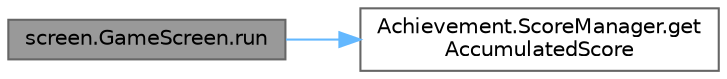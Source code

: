 digraph "screen.GameScreen.run"
{
 // LATEX_PDF_SIZE
  bgcolor="transparent";
  edge [fontname=Helvetica,fontsize=10,labelfontname=Helvetica,labelfontsize=10];
  node [fontname=Helvetica,fontsize=10,shape=box,height=0.2,width=0.4];
  rankdir="LR";
  Node1 [id="Node000001",label="screen.GameScreen.run",height=0.2,width=0.4,color="gray40", fillcolor="grey60", style="filled", fontcolor="black",tooltip="Starts the action."];
  Node1 -> Node2 [id="edge1_Node000001_Node000002",color="steelblue1",style="solid",tooltip=" "];
  Node2 [id="Node000002",label="Achievement.ScoreManager.get\lAccumulatedScore",height=0.2,width=0.4,color="grey40", fillcolor="white", style="filled",URL="$class_achievement_1_1_score_manager.html#a9418e3e07ed3cceb42336f50a4390340",tooltip=" "];
}
